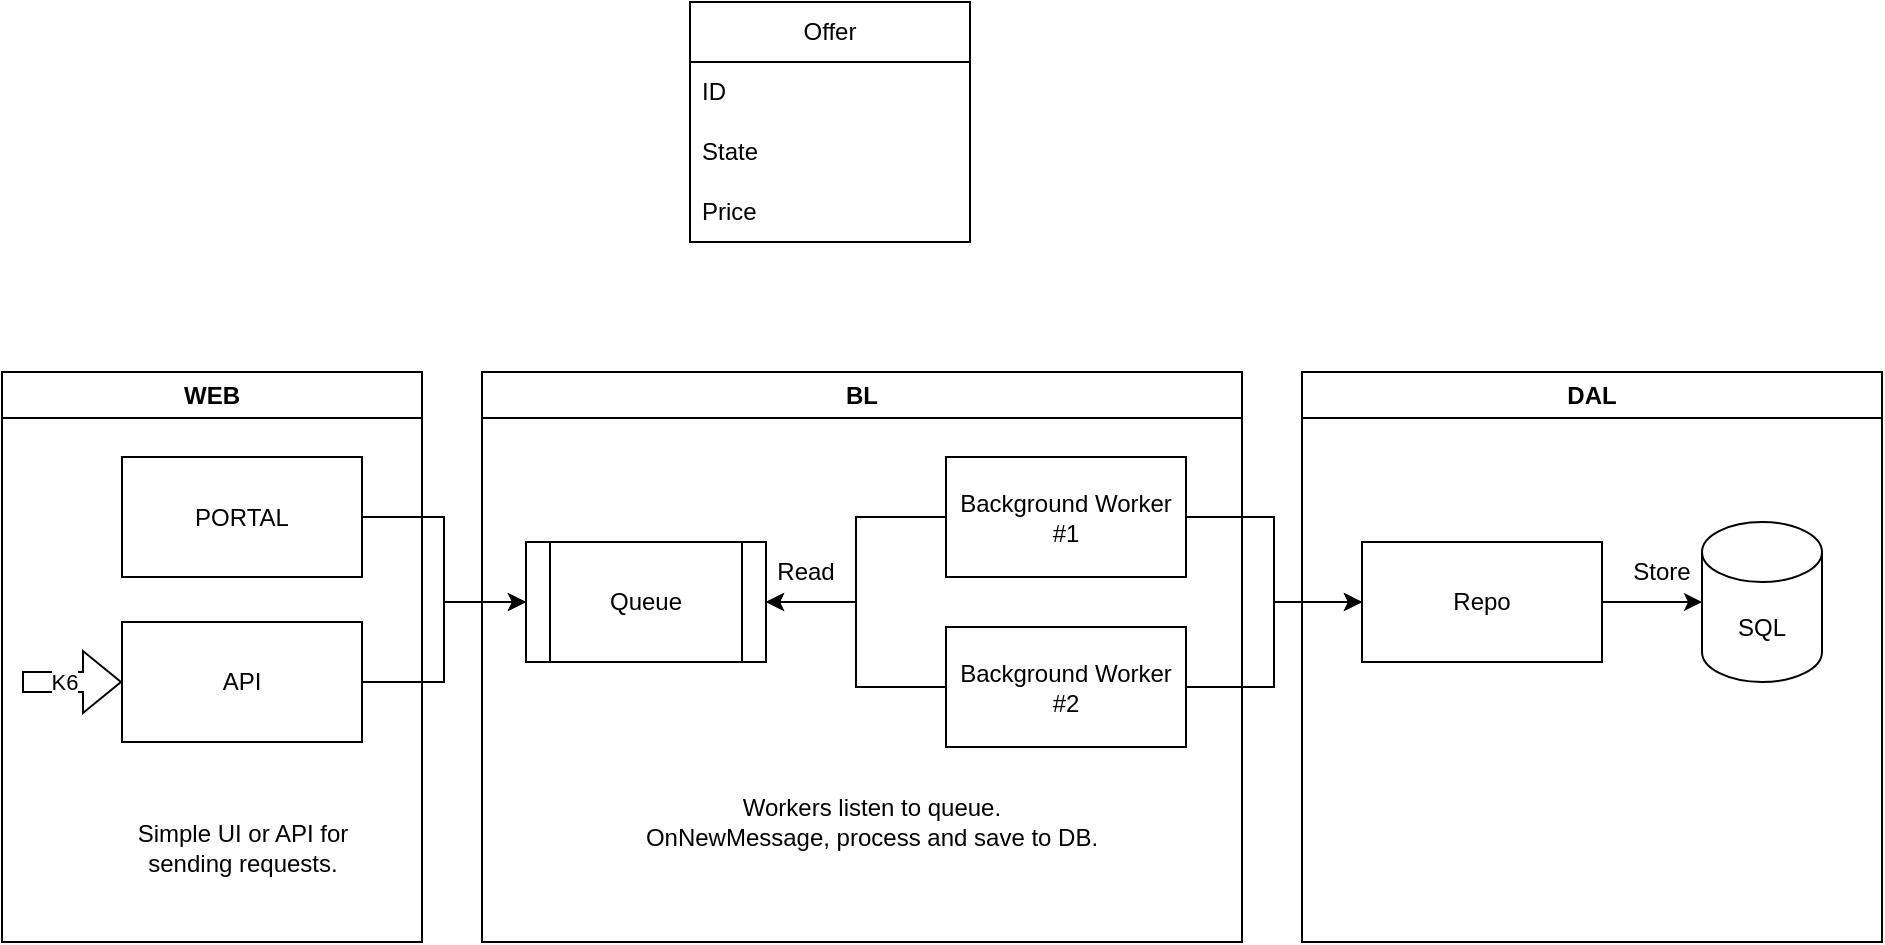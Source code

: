 <mxfile version="24.8.3">
  <diagram name="Pagina-1" id="IRQRVpwaNw2cetrLNEdw">
    <mxGraphModel dx="1434" dy="738" grid="1" gridSize="10" guides="1" tooltips="1" connect="1" arrows="1" fold="1" page="1" pageScale="1" pageWidth="827" pageHeight="1169" math="0" shadow="0">
      <root>
        <mxCell id="0" />
        <mxCell id="1" parent="0" />
        <mxCell id="qTibLj3xUx_ap5EyMbU9-5" style="edgeStyle=orthogonalEdgeStyle;rounded=0;orthogonalLoop=1;jettySize=auto;html=1;" parent="1" source="qTibLj3xUx_ap5EyMbU9-1" target="qTibLj3xUx_ap5EyMbU9-4" edge="1">
          <mxGeometry relative="1" as="geometry" />
        </mxCell>
        <mxCell id="qTibLj3xUx_ap5EyMbU9-4" value="Queue" style="shape=process;whiteSpace=wrap;html=1;backgroundOutline=1;" parent="1" vertex="1">
          <mxGeometry x="282" y="350" width="120" height="60" as="geometry" />
        </mxCell>
        <mxCell id="qTibLj3xUx_ap5EyMbU9-9" style="edgeStyle=orthogonalEdgeStyle;rounded=0;orthogonalLoop=1;jettySize=auto;html=1;entryX=1;entryY=0.5;entryDx=0;entryDy=0;" parent="1" source="qTibLj3xUx_ap5EyMbU9-7" target="qTibLj3xUx_ap5EyMbU9-4" edge="1">
          <mxGeometry relative="1" as="geometry" />
        </mxCell>
        <mxCell id="qTibLj3xUx_ap5EyMbU9-7" value="Background Worker #1" style="rounded=0;whiteSpace=wrap;html=1;fontStyle=0" parent="1" vertex="1">
          <mxGeometry x="492" y="307.5" width="120" height="60" as="geometry" />
        </mxCell>
        <mxCell id="qTibLj3xUx_ap5EyMbU9-10" style="edgeStyle=orthogonalEdgeStyle;rounded=0;orthogonalLoop=1;jettySize=auto;html=1;entryX=1;entryY=0.5;entryDx=0;entryDy=0;" parent="1" source="qTibLj3xUx_ap5EyMbU9-8" target="qTibLj3xUx_ap5EyMbU9-4" edge="1">
          <mxGeometry relative="1" as="geometry" />
        </mxCell>
        <mxCell id="qTibLj3xUx_ap5EyMbU9-13" style="edgeStyle=orthogonalEdgeStyle;rounded=0;orthogonalLoop=1;jettySize=auto;html=1;entryX=0;entryY=0.5;entryDx=0;entryDy=0;" parent="1" source="qTibLj3xUx_ap5EyMbU9-8" target="Dx7ACz_6x-BAsLLMVnHj-12" edge="1">
          <mxGeometry relative="1" as="geometry" />
        </mxCell>
        <mxCell id="qTibLj3xUx_ap5EyMbU9-8" value="Background Worker #2" style="rounded=0;whiteSpace=wrap;html=1;fontStyle=0" parent="1" vertex="1">
          <mxGeometry x="492" y="392.5" width="120" height="60" as="geometry" />
        </mxCell>
        <mxCell id="qTibLj3xUx_ap5EyMbU9-12" style="edgeStyle=orthogonalEdgeStyle;rounded=0;orthogonalLoop=1;jettySize=auto;html=1;entryX=0;entryY=0.5;entryDx=0;entryDy=0;" parent="1" source="qTibLj3xUx_ap5EyMbU9-7" target="Dx7ACz_6x-BAsLLMVnHj-12" edge="1">
          <mxGeometry relative="1" as="geometry" />
        </mxCell>
        <mxCell id="qTibLj3xUx_ap5EyMbU9-15" value="Read" style="text;html=1;align=center;verticalAlign=middle;whiteSpace=wrap;rounded=0;" parent="1" vertex="1">
          <mxGeometry x="392" y="350" width="60" height="30" as="geometry" />
        </mxCell>
        <mxCell id="LnZolI_3c1WE6Ppaa87J-1" value="Offer" style="swimlane;fontStyle=0;childLayout=stackLayout;horizontal=1;startSize=30;horizontalStack=0;resizeParent=1;resizeParentMax=0;resizeLast=0;collapsible=1;marginBottom=0;whiteSpace=wrap;html=1;" parent="1" vertex="1">
          <mxGeometry x="364" y="80" width="140" height="120" as="geometry" />
        </mxCell>
        <mxCell id="LnZolI_3c1WE6Ppaa87J-2" value="ID" style="text;strokeColor=none;fillColor=none;align=left;verticalAlign=middle;spacingLeft=4;spacingRight=4;overflow=hidden;points=[[0,0.5],[1,0.5]];portConstraint=eastwest;rotatable=0;whiteSpace=wrap;html=1;" parent="LnZolI_3c1WE6Ppaa87J-1" vertex="1">
          <mxGeometry y="30" width="140" height="30" as="geometry" />
        </mxCell>
        <mxCell id="LnZolI_3c1WE6Ppaa87J-3" value="State" style="text;strokeColor=none;fillColor=none;align=left;verticalAlign=middle;spacingLeft=4;spacingRight=4;overflow=hidden;points=[[0,0.5],[1,0.5]];portConstraint=eastwest;rotatable=0;whiteSpace=wrap;html=1;" parent="LnZolI_3c1WE6Ppaa87J-1" vertex="1">
          <mxGeometry y="60" width="140" height="30" as="geometry" />
        </mxCell>
        <mxCell id="LnZolI_3c1WE6Ppaa87J-4" value="Price" style="text;strokeColor=none;fillColor=none;align=left;verticalAlign=middle;spacingLeft=4;spacingRight=4;overflow=hidden;points=[[0,0.5],[1,0.5]];portConstraint=eastwest;rotatable=0;whiteSpace=wrap;html=1;" parent="LnZolI_3c1WE6Ppaa87J-1" vertex="1">
          <mxGeometry y="90" width="140" height="30" as="geometry" />
        </mxCell>
        <mxCell id="Dx7ACz_6x-BAsLLMVnHj-1" value="WEB" style="swimlane;whiteSpace=wrap;html=1;" vertex="1" parent="1">
          <mxGeometry x="20" y="265" width="210" height="285" as="geometry" />
        </mxCell>
        <mxCell id="qTibLj3xUx_ap5EyMbU9-1" value="PORTAL" style="rounded=0;whiteSpace=wrap;html=1;" parent="Dx7ACz_6x-BAsLLMVnHj-1" vertex="1">
          <mxGeometry x="60" y="42.5" width="120" height="60" as="geometry" />
        </mxCell>
        <mxCell id="qTibLj3xUx_ap5EyMbU9-3" value="Simple UI or API for sending requests." style="text;html=1;align=center;verticalAlign=middle;whiteSpace=wrap;rounded=0;" parent="Dx7ACz_6x-BAsLLMVnHj-1" vertex="1">
          <mxGeometry x="62.5" y="205" width="115" height="65" as="geometry" />
        </mxCell>
        <mxCell id="Dx7ACz_6x-BAsLLMVnHj-2" value="API" style="rounded=0;whiteSpace=wrap;html=1;" vertex="1" parent="Dx7ACz_6x-BAsLLMVnHj-1">
          <mxGeometry x="60" y="125" width="120" height="60" as="geometry" />
        </mxCell>
        <mxCell id="Dx7ACz_6x-BAsLLMVnHj-10" value="" style="shape=flexArrow;endArrow=classic;html=1;rounded=0;entryX=0;entryY=0.5;entryDx=0;entryDy=0;" edge="1" parent="Dx7ACz_6x-BAsLLMVnHj-1" target="Dx7ACz_6x-BAsLLMVnHj-2">
          <mxGeometry width="50" height="50" relative="1" as="geometry">
            <mxPoint x="10" y="155" as="sourcePoint" />
            <mxPoint x="70" y="145" as="targetPoint" />
          </mxGeometry>
        </mxCell>
        <mxCell id="Dx7ACz_6x-BAsLLMVnHj-11" value="K6" style="edgeLabel;html=1;align=center;verticalAlign=middle;resizable=0;points=[];" vertex="1" connectable="0" parent="Dx7ACz_6x-BAsLLMVnHj-10">
          <mxGeometry x="-0.467" y="1" relative="1" as="geometry">
            <mxPoint x="7" y="1" as="offset" />
          </mxGeometry>
        </mxCell>
        <mxCell id="Dx7ACz_6x-BAsLLMVnHj-3" style="edgeStyle=orthogonalEdgeStyle;rounded=0;orthogonalLoop=1;jettySize=auto;html=1;entryX=0;entryY=0.5;entryDx=0;entryDy=0;" edge="1" parent="1" source="Dx7ACz_6x-BAsLLMVnHj-2" target="qTibLj3xUx_ap5EyMbU9-4">
          <mxGeometry relative="1" as="geometry" />
        </mxCell>
        <mxCell id="Dx7ACz_6x-BAsLLMVnHj-8" value="BL" style="swimlane;whiteSpace=wrap;html=1;" vertex="1" parent="1">
          <mxGeometry x="260" y="265" width="380" height="285" as="geometry" />
        </mxCell>
        <mxCell id="LnZolI_3c1WE6Ppaa87J-5" value="&lt;div&gt;Workers listen to queue.&lt;/div&gt;&lt;div&gt;OnNewMessage, process and save to DB.&lt;br&gt;&lt;/div&gt;" style="text;html=1;align=center;verticalAlign=middle;whiteSpace=wrap;rounded=0;" parent="Dx7ACz_6x-BAsLLMVnHj-8" vertex="1">
          <mxGeometry x="80" y="180" width="230" height="90" as="geometry" />
        </mxCell>
        <mxCell id="Dx7ACz_6x-BAsLLMVnHj-9" value="DAL" style="swimlane;whiteSpace=wrap;html=1;" vertex="1" parent="1">
          <mxGeometry x="670" y="265" width="290" height="285" as="geometry" />
        </mxCell>
        <mxCell id="qTibLj3xUx_ap5EyMbU9-11" value="SQL" style="shape=cylinder3;whiteSpace=wrap;html=1;boundedLbl=1;backgroundOutline=1;size=15;" parent="Dx7ACz_6x-BAsLLMVnHj-9" vertex="1">
          <mxGeometry x="200" y="75" width="60" height="80" as="geometry" />
        </mxCell>
        <mxCell id="qTibLj3xUx_ap5EyMbU9-14" value="Store" style="text;html=1;align=center;verticalAlign=middle;whiteSpace=wrap;rounded=0;" parent="Dx7ACz_6x-BAsLLMVnHj-9" vertex="1">
          <mxGeometry x="150" y="85" width="60" height="30" as="geometry" />
        </mxCell>
        <mxCell id="Dx7ACz_6x-BAsLLMVnHj-12" value="Repo" style="rounded=0;whiteSpace=wrap;html=1;fontStyle=0" vertex="1" parent="1">
          <mxGeometry x="700" y="350" width="120" height="60" as="geometry" />
        </mxCell>
        <mxCell id="Dx7ACz_6x-BAsLLMVnHj-13" style="edgeStyle=orthogonalEdgeStyle;rounded=0;orthogonalLoop=1;jettySize=auto;html=1;entryX=0;entryY=0.5;entryDx=0;entryDy=0;entryPerimeter=0;" edge="1" parent="1" source="Dx7ACz_6x-BAsLLMVnHj-12" target="qTibLj3xUx_ap5EyMbU9-11">
          <mxGeometry relative="1" as="geometry" />
        </mxCell>
      </root>
    </mxGraphModel>
  </diagram>
</mxfile>

